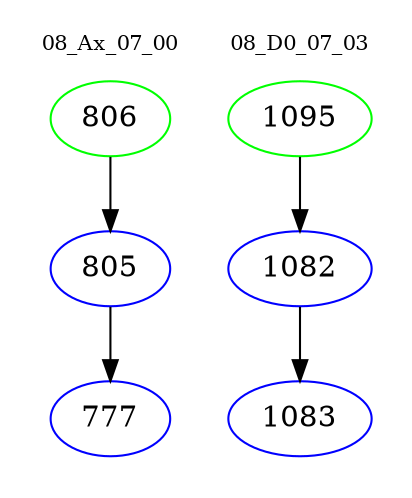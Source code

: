 digraph{
subgraph cluster_0 {
color = white
label = "08_Ax_07_00";
fontsize=10;
T0_806 [label="806", color="green"]
T0_806 -> T0_805 [color="black"]
T0_805 [label="805", color="blue"]
T0_805 -> T0_777 [color="black"]
T0_777 [label="777", color="blue"]
}
subgraph cluster_1 {
color = white
label = "08_D0_07_03";
fontsize=10;
T1_1095 [label="1095", color="green"]
T1_1095 -> T1_1082 [color="black"]
T1_1082 [label="1082", color="blue"]
T1_1082 -> T1_1083 [color="black"]
T1_1083 [label="1083", color="blue"]
}
}
